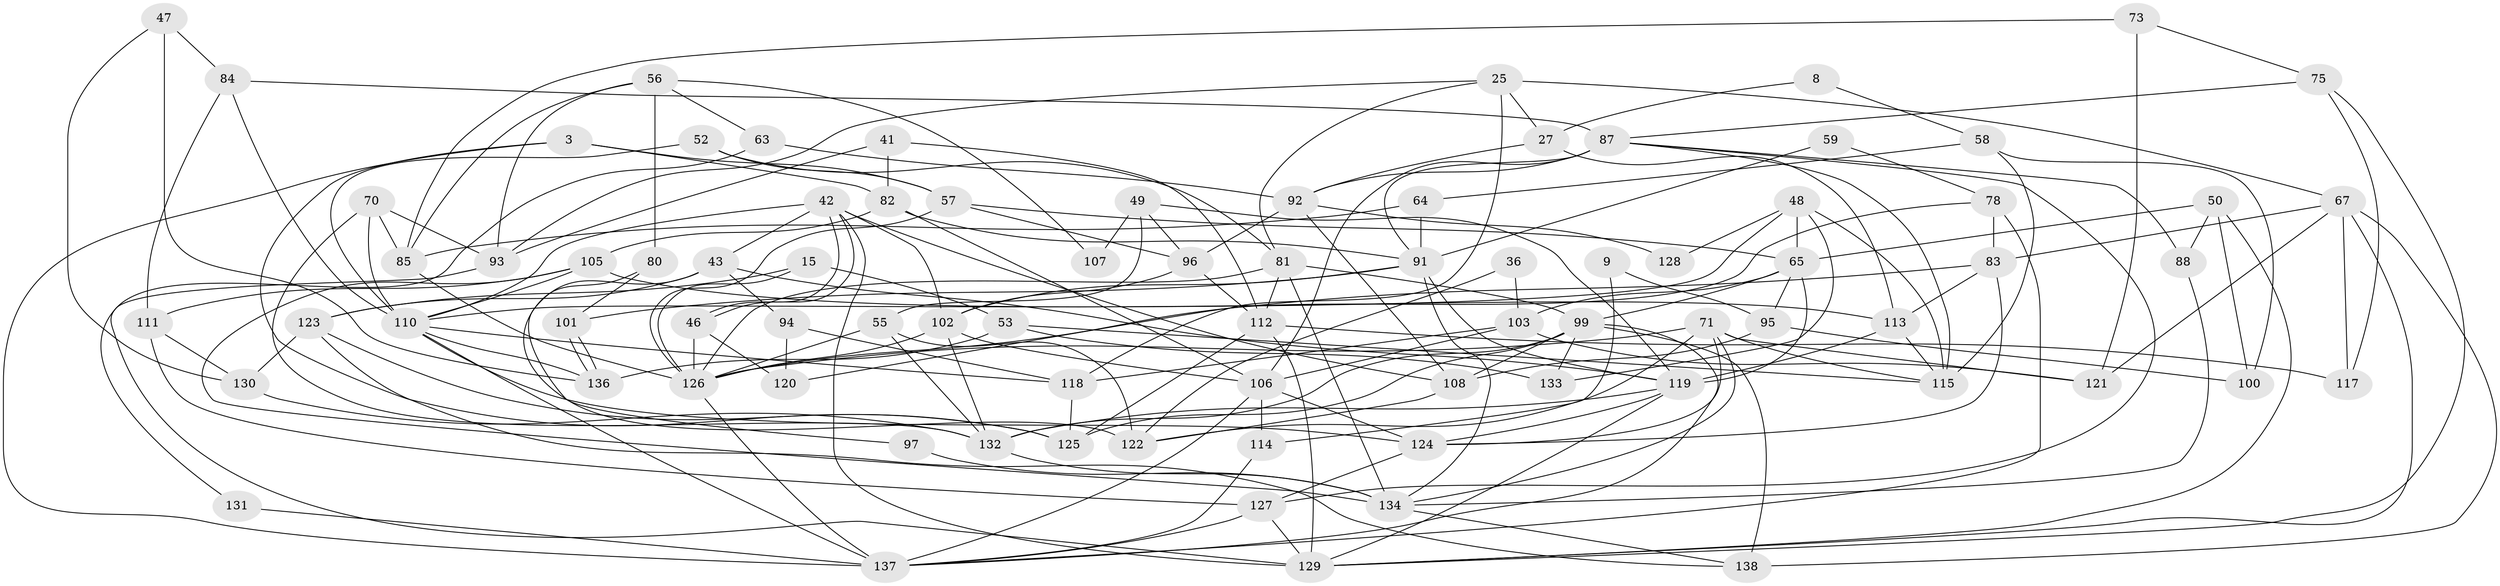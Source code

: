 // original degree distribution, {4: 0.2898550724637681, 3: 0.2971014492753623, 5: 0.13768115942028986, 2: 0.12318840579710146, 6: 0.07246376811594203, 7: 0.057971014492753624, 8: 0.021739130434782608}
// Generated by graph-tools (version 1.1) at 2025/54/03/04/25 21:54:56]
// undirected, 82 vertices, 193 edges
graph export_dot {
graph [start="1"]
  node [color=gray90,style=filled];
  3;
  8;
  9;
  15;
  25;
  27;
  36;
  41;
  42 [super="+32"];
  43 [super="+39"];
  46 [super="+4"];
  47;
  48;
  49;
  50;
  52;
  53 [super="+38"];
  55;
  56 [super="+33"];
  57 [super="+19"];
  58;
  59;
  63;
  64;
  65 [super="+12"];
  67;
  70 [super="+37"];
  71;
  73;
  75;
  78 [super="+6"];
  80;
  81 [super="+17+60+29"];
  82;
  83 [super="+20"];
  84;
  85 [super="+31"];
  87 [super="+72"];
  88;
  91 [super="+40"];
  92;
  93;
  94;
  95 [super="+77"];
  96 [super="+2+24"];
  97;
  99 [super="+98"];
  100;
  101;
  102 [super="+35"];
  103;
  105 [super="+44"];
  106 [super="+74"];
  107;
  108 [super="+23+34"];
  110 [super="+68"];
  111;
  112 [super="+86"];
  113;
  114;
  115 [super="+54"];
  117;
  118 [super="+22+76"];
  119 [super="+104"];
  120;
  121;
  122;
  123;
  124 [super="+89"];
  125;
  126 [super="+61+16+79+69"];
  127 [super="+13+62"];
  128;
  129 [super="+30+66"];
  130;
  131;
  132;
  133;
  134 [super="+116+51"];
  136;
  137 [super="+109+90+135"];
  138;
  3 -- 57;
  3 -- 82;
  3 -- 125;
  3 -- 137;
  8 -- 58;
  8 -- 27;
  9 -- 114;
  9 -- 95;
  15 -- 123;
  15 -- 126 [weight=3];
  15 -- 53;
  25 -- 27;
  25 -- 93;
  25 -- 67;
  25 -- 118 [weight=2];
  25 -- 81;
  27 -- 113;
  27 -- 92;
  36 -- 103;
  36 -- 122;
  41 -- 82;
  41 -- 93;
  41 -- 112;
  42 -- 46;
  42 -- 46;
  42 -- 43 [weight=2];
  42 -- 102;
  42 -- 110 [weight=2];
  42 -- 129;
  42 -- 108;
  43 -- 94;
  43 -- 97;
  43 -- 119;
  43 -- 123;
  46 -- 120;
  46 -- 126 [weight=2];
  47 -- 84;
  47 -- 130;
  47 -- 136;
  48 -- 65 [weight=2];
  48 -- 115 [weight=2];
  48 -- 128;
  48 -- 133;
  48 -- 110;
  49 -- 55;
  49 -- 119;
  49 -- 96;
  49 -- 107;
  50 -- 129;
  50 -- 88;
  50 -- 65;
  50 -- 100;
  52 -- 57;
  52 -- 81;
  52 -- 110;
  53 -- 136;
  53 -- 133;
  53 -- 115;
  55 -- 122;
  55 -- 132;
  55 -- 126;
  56 -- 93;
  56 -- 80;
  56 -- 85;
  56 -- 107;
  56 -- 63;
  57 -- 126;
  57 -- 65;
  57 -- 96;
  58 -- 64;
  58 -- 100;
  58 -- 115;
  59 -- 78;
  59 -- 91;
  63 -- 92;
  63 -- 129;
  64 -- 91;
  64 -- 85;
  65 -- 95;
  65 -- 103;
  65 -- 99;
  65 -- 119;
  67 -- 117;
  67 -- 121;
  67 -- 129;
  67 -- 138;
  67 -- 83;
  70 -- 93;
  70 -- 110;
  70 -- 132;
  70 -- 85;
  71 -- 121;
  71 -- 122;
  71 -- 126;
  71 -- 115;
  71 -- 124;
  71 -- 134;
  73 -- 75;
  73 -- 121;
  73 -- 85;
  75 -- 87;
  75 -- 129;
  75 -- 117;
  78 -- 83;
  78 -- 120 [weight=2];
  78 -- 137;
  80 -- 122;
  80 -- 101;
  81 -- 112 [weight=2];
  81 -- 134 [weight=2];
  81 -- 99 [weight=2];
  81 -- 126;
  82 -- 106;
  82 -- 91;
  82 -- 105;
  83 -- 113;
  83 -- 126 [weight=3];
  83 -- 124;
  84 -- 111;
  84 -- 87;
  84 -- 110;
  85 -- 126;
  87 -- 106 [weight=3];
  87 -- 88;
  87 -- 115;
  87 -- 91;
  87 -- 92 [weight=2];
  87 -- 127;
  88 -- 134;
  91 -- 134;
  91 -- 101;
  91 -- 102;
  91 -- 119;
  92 -- 128;
  92 -- 96;
  92 -- 108;
  93 -- 131;
  94 -- 120;
  94 -- 118;
  95 -- 100 [weight=2];
  95 -- 108;
  96 -- 112 [weight=2];
  96 -- 102;
  97 -- 134;
  99 -- 132 [weight=2];
  99 -- 138;
  99 -- 133;
  99 -- 137;
  99 -- 108;
  99 -- 125;
  101 -- 136;
  101 -- 136;
  102 -- 106;
  102 -- 126 [weight=2];
  102 -- 132;
  103 -- 106;
  103 -- 118;
  103 -- 121;
  105 -- 113;
  105 -- 110;
  105 -- 134;
  105 -- 111;
  106 -- 114 [weight=2];
  106 -- 137 [weight=2];
  106 -- 124;
  108 -- 122;
  110 -- 137;
  110 -- 136;
  110 -- 118;
  110 -- 124;
  111 -- 130;
  111 -- 127;
  112 -- 129;
  112 -- 117;
  112 -- 125;
  113 -- 119;
  113 -- 115;
  114 -- 137;
  118 -- 125;
  119 -- 129;
  119 -- 132;
  119 -- 124;
  123 -- 138;
  123 -- 125;
  123 -- 130;
  124 -- 127 [weight=2];
  126 -- 137 [weight=3];
  127 -- 137;
  127 -- 129 [weight=2];
  130 -- 132;
  131 -- 137;
  132 -- 134;
  134 -- 138;
}
